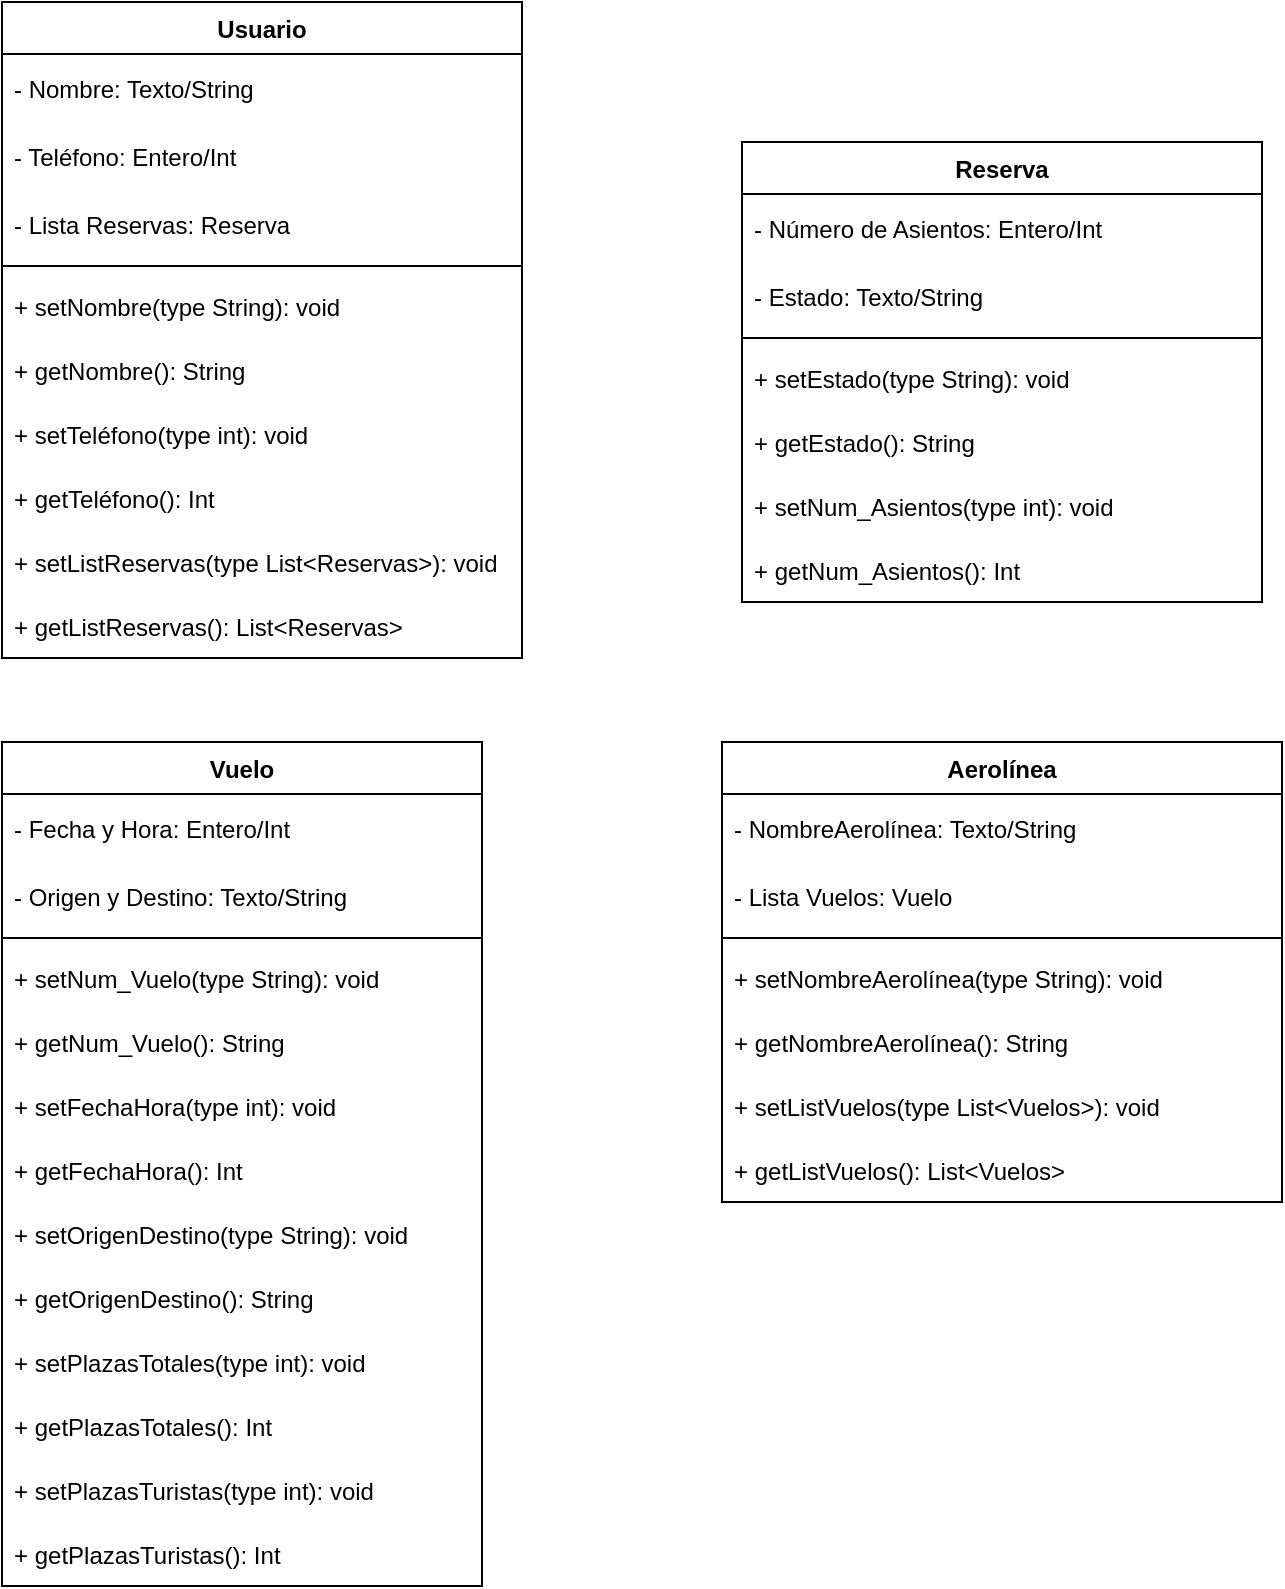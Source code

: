 <mxfile version="22.1.8" type="github">
  <diagram name="Página-1" id="x8U_Dv5Ob5EKD8kD6Ay6">
    <mxGraphModel dx="1434" dy="745" grid="1" gridSize="10" guides="1" tooltips="1" connect="1" arrows="1" fold="1" page="1" pageScale="1" pageWidth="827" pageHeight="1169" math="0" shadow="0">
      <root>
        <mxCell id="0" />
        <mxCell id="1" parent="0" />
        <mxCell id="F4CTMy18U6F5XihdKhC9-1" value="Usuario" style="swimlane;align=center;verticalAlign=middle;childLayout=stackLayout;horizontal=1;startSize=26;horizontalStack=0;resizeParent=1;resizeParentMax=0;resizeLast=0;collapsible=1;marginBottom=0;" vertex="1" parent="1">
          <mxGeometry x="120" y="70" width="260" height="328" as="geometry">
            <mxRectangle x="320" y="80" width="220" height="30" as="alternateBounds" />
          </mxGeometry>
        </mxCell>
        <mxCell id="F4CTMy18U6F5XihdKhC9-2" value="- Nombre: Texto/String" style="text;align=left;verticalAlign=middle;spacingLeft=4;spacingRight=4;overflow=hidden;rotatable=0;points=[[0,0.5],[1,0.5]];portConstraint=eastwest;labelBackgroundColor=none;" vertex="1" parent="F4CTMy18U6F5XihdKhC9-1">
          <mxGeometry y="26" width="260" height="34" as="geometry" />
        </mxCell>
        <mxCell id="F4CTMy18U6F5XihdKhC9-23" value="- Teléfono: Entero/Int" style="text;strokeColor=none;fillColor=none;align=left;verticalAlign=middle;spacingLeft=4;spacingRight=4;overflow=hidden;rotatable=0;points=[[0,0.5],[1,0.5]];portConstraint=eastwest;" vertex="1" parent="F4CTMy18U6F5XihdKhC9-1">
          <mxGeometry y="60" width="260" height="34" as="geometry" />
        </mxCell>
        <mxCell id="F4CTMy18U6F5XihdKhC9-26" value="- Lista Reservas: Reserva" style="text;strokeColor=none;fillColor=none;align=left;verticalAlign=middle;spacingLeft=4;spacingRight=4;overflow=hidden;rotatable=0;points=[[0,0.5],[1,0.5]];portConstraint=eastwest;" vertex="1" parent="F4CTMy18U6F5XihdKhC9-1">
          <mxGeometry y="94" width="260" height="34" as="geometry" />
        </mxCell>
        <mxCell id="F4CTMy18U6F5XihdKhC9-9" value="" style="line;strokeWidth=1;fillColor=none;align=left;verticalAlign=middle;spacingTop=-1;spacingLeft=3;spacingRight=3;rotatable=0;labelPosition=right;points=[];portConstraint=eastwest;strokeColor=inherit;" vertex="1" parent="F4CTMy18U6F5XihdKhC9-1">
          <mxGeometry y="128" width="260" height="8" as="geometry" />
        </mxCell>
        <mxCell id="F4CTMy18U6F5XihdKhC9-12" value="+ setNombre(type String): void" style="text;strokeColor=none;fillColor=none;align=left;verticalAlign=middle;spacingLeft=4;spacingRight=4;overflow=hidden;rotatable=0;points=[[0,0.5],[1,0.5]];portConstraint=eastwest;" vertex="1" parent="F4CTMy18U6F5XihdKhC9-1">
          <mxGeometry y="136" width="260" height="32" as="geometry" />
        </mxCell>
        <mxCell id="F4CTMy18U6F5XihdKhC9-13" value="+ getNombre(): String" style="text;strokeColor=none;fillColor=none;align=left;verticalAlign=middle;spacingLeft=4;spacingRight=4;overflow=hidden;rotatable=0;points=[[0,0.5],[1,0.5]];portConstraint=eastwest;" vertex="1" parent="F4CTMy18U6F5XihdKhC9-1">
          <mxGeometry y="168" width="260" height="32" as="geometry" />
        </mxCell>
        <mxCell id="F4CTMy18U6F5XihdKhC9-24" value="+ setTeléfono(type int): void" style="text;strokeColor=none;fillColor=none;align=left;verticalAlign=middle;spacingLeft=4;spacingRight=4;overflow=hidden;rotatable=0;points=[[0,0.5],[1,0.5]];portConstraint=eastwest;" vertex="1" parent="F4CTMy18U6F5XihdKhC9-1">
          <mxGeometry y="200" width="260" height="32" as="geometry" />
        </mxCell>
        <mxCell id="F4CTMy18U6F5XihdKhC9-25" value="+ getTeléfono(): Int" style="text;strokeColor=none;fillColor=none;align=left;verticalAlign=middle;spacingLeft=4;spacingRight=4;overflow=hidden;rotatable=0;points=[[0,0.5],[1,0.5]];portConstraint=eastwest;" vertex="1" parent="F4CTMy18U6F5XihdKhC9-1">
          <mxGeometry y="232" width="260" height="32" as="geometry" />
        </mxCell>
        <mxCell id="F4CTMy18U6F5XihdKhC9-27" value="+ setListReservas(type List&lt;Reservas&gt;): void" style="text;strokeColor=none;fillColor=none;align=left;verticalAlign=middle;spacingLeft=4;spacingRight=4;overflow=hidden;rotatable=0;points=[[0,0.5],[1,0.5]];portConstraint=eastwest;" vertex="1" parent="F4CTMy18U6F5XihdKhC9-1">
          <mxGeometry y="264" width="260" height="32" as="geometry" />
        </mxCell>
        <mxCell id="F4CTMy18U6F5XihdKhC9-28" value="+ getListReservas(): List&lt;Reservas&gt;" style="text;strokeColor=none;fillColor=none;align=left;verticalAlign=middle;spacingLeft=4;spacingRight=4;overflow=hidden;rotatable=0;points=[[0,0.5],[1,0.5]];portConstraint=eastwest;" vertex="1" parent="F4CTMy18U6F5XihdKhC9-1">
          <mxGeometry y="296" width="260" height="32" as="geometry" />
        </mxCell>
        <mxCell id="F4CTMy18U6F5XihdKhC9-29" value="Vuelo" style="swimlane;align=center;verticalAlign=middle;childLayout=stackLayout;horizontal=1;startSize=26;horizontalStack=0;resizeParent=1;resizeParentMax=0;resizeLast=0;collapsible=1;marginBottom=0;" vertex="1" parent="1">
          <mxGeometry x="120" y="440" width="240" height="422" as="geometry">
            <mxRectangle x="320" y="80" width="220" height="30" as="alternateBounds" />
          </mxGeometry>
        </mxCell>
        <mxCell id="F4CTMy18U6F5XihdKhC9-31" value="- Fecha y Hora: Entero/Int" style="text;strokeColor=none;fillColor=none;align=left;verticalAlign=middle;spacingLeft=4;spacingRight=4;overflow=hidden;rotatable=0;points=[[0,0.5],[1,0.5]];portConstraint=eastwest;" vertex="1" parent="F4CTMy18U6F5XihdKhC9-29">
          <mxGeometry y="26" width="240" height="34" as="geometry" />
        </mxCell>
        <mxCell id="F4CTMy18U6F5XihdKhC9-32" value="- Origen y Destino: Texto/String" style="text;strokeColor=none;fillColor=none;align=left;verticalAlign=middle;spacingLeft=4;spacingRight=4;overflow=hidden;rotatable=0;points=[[0,0.5],[1,0.5]];portConstraint=eastwest;" vertex="1" parent="F4CTMy18U6F5XihdKhC9-29">
          <mxGeometry y="60" width="240" height="34" as="geometry" />
        </mxCell>
        <mxCell id="F4CTMy18U6F5XihdKhC9-35" value="" style="line;strokeWidth=1;fillColor=none;align=left;verticalAlign=middle;spacingTop=-1;spacingLeft=3;spacingRight=3;rotatable=0;labelPosition=right;points=[];portConstraint=eastwest;strokeColor=inherit;" vertex="1" parent="F4CTMy18U6F5XihdKhC9-29">
          <mxGeometry y="94" width="240" height="8" as="geometry" />
        </mxCell>
        <mxCell id="F4CTMy18U6F5XihdKhC9-36" value="+ setNum_Vuelo(type String): void" style="text;strokeColor=none;fillColor=none;align=left;verticalAlign=middle;spacingLeft=4;spacingRight=4;overflow=hidden;rotatable=0;points=[[0,0.5],[1,0.5]];portConstraint=eastwest;" vertex="1" parent="F4CTMy18U6F5XihdKhC9-29">
          <mxGeometry y="102" width="240" height="32" as="geometry" />
        </mxCell>
        <mxCell id="F4CTMy18U6F5XihdKhC9-37" value="+ getNum_Vuelo(): String" style="text;strokeColor=none;fillColor=none;align=left;verticalAlign=middle;spacingLeft=4;spacingRight=4;overflow=hidden;rotatable=0;points=[[0,0.5],[1,0.5]];portConstraint=eastwest;" vertex="1" parent="F4CTMy18U6F5XihdKhC9-29">
          <mxGeometry y="134" width="240" height="32" as="geometry" />
        </mxCell>
        <mxCell id="F4CTMy18U6F5XihdKhC9-38" value="+ setFechaHora(type int): void" style="text;strokeColor=none;fillColor=none;align=left;verticalAlign=middle;spacingLeft=4;spacingRight=4;overflow=hidden;rotatable=0;points=[[0,0.5],[1,0.5]];portConstraint=eastwest;" vertex="1" parent="F4CTMy18U6F5XihdKhC9-29">
          <mxGeometry y="166" width="240" height="32" as="geometry" />
        </mxCell>
        <mxCell id="F4CTMy18U6F5XihdKhC9-39" value="+ getFechaHora(): Int" style="text;strokeColor=none;fillColor=none;align=left;verticalAlign=middle;spacingLeft=4;spacingRight=4;overflow=hidden;rotatable=0;points=[[0,0.5],[1,0.5]];portConstraint=eastwest;" vertex="1" parent="F4CTMy18U6F5XihdKhC9-29">
          <mxGeometry y="198" width="240" height="32" as="geometry" />
        </mxCell>
        <mxCell id="F4CTMy18U6F5XihdKhC9-40" value="+ setOrigenDestino(type String): void" style="text;strokeColor=none;fillColor=none;align=left;verticalAlign=middle;spacingLeft=4;spacingRight=4;overflow=hidden;rotatable=0;points=[[0,0.5],[1,0.5]];portConstraint=eastwest;" vertex="1" parent="F4CTMy18U6F5XihdKhC9-29">
          <mxGeometry y="230" width="240" height="32" as="geometry" />
        </mxCell>
        <mxCell id="F4CTMy18U6F5XihdKhC9-41" value="+ getOrigenDestino(): String" style="text;strokeColor=none;fillColor=none;align=left;verticalAlign=middle;spacingLeft=4;spacingRight=4;overflow=hidden;rotatable=0;points=[[0,0.5],[1,0.5]];portConstraint=eastwest;" vertex="1" parent="F4CTMy18U6F5XihdKhC9-29">
          <mxGeometry y="262" width="240" height="32" as="geometry" />
        </mxCell>
        <mxCell id="F4CTMy18U6F5XihdKhC9-42" value="+ setPlazasTotales(type int): void" style="text;strokeColor=none;fillColor=none;align=left;verticalAlign=middle;spacingLeft=4;spacingRight=4;overflow=hidden;rotatable=0;points=[[0,0.5],[1,0.5]];portConstraint=eastwest;" vertex="1" parent="F4CTMy18U6F5XihdKhC9-29">
          <mxGeometry y="294" width="240" height="32" as="geometry" />
        </mxCell>
        <mxCell id="F4CTMy18U6F5XihdKhC9-43" value="+ getPlazasTotales(): Int" style="text;strokeColor=none;fillColor=none;align=left;verticalAlign=middle;spacingLeft=4;spacingRight=4;overflow=hidden;rotatable=0;points=[[0,0.5],[1,0.5]];portConstraint=eastwest;" vertex="1" parent="F4CTMy18U6F5XihdKhC9-29">
          <mxGeometry y="326" width="240" height="32" as="geometry" />
        </mxCell>
        <mxCell id="F4CTMy18U6F5XihdKhC9-44" value="+ setPlazasTuristas(type int): void" style="text;strokeColor=none;fillColor=none;align=left;verticalAlign=middle;spacingLeft=4;spacingRight=4;overflow=hidden;rotatable=0;points=[[0,0.5],[1,0.5]];portConstraint=eastwest;" vertex="1" parent="F4CTMy18U6F5XihdKhC9-29">
          <mxGeometry y="358" width="240" height="32" as="geometry" />
        </mxCell>
        <mxCell id="F4CTMy18U6F5XihdKhC9-45" value="+ getPlazasTuristas(): Int" style="text;strokeColor=none;fillColor=none;align=left;verticalAlign=middle;spacingLeft=4;spacingRight=4;overflow=hidden;rotatable=0;points=[[0,0.5],[1,0.5]];portConstraint=eastwest;" vertex="1" parent="F4CTMy18U6F5XihdKhC9-29">
          <mxGeometry y="390" width="240" height="32" as="geometry" />
        </mxCell>
        <mxCell id="F4CTMy18U6F5XihdKhC9-47" value="Reserva" style="swimlane;align=center;verticalAlign=middle;childLayout=stackLayout;horizontal=1;startSize=26;horizontalStack=0;resizeParent=1;resizeParentMax=0;resizeLast=0;collapsible=1;marginBottom=0;" vertex="1" parent="1">
          <mxGeometry x="490" y="140" width="260" height="230" as="geometry">
            <mxRectangle x="320" y="80" width="220" height="30" as="alternateBounds" />
          </mxGeometry>
        </mxCell>
        <mxCell id="F4CTMy18U6F5XihdKhC9-49" value="- Número de Asientos: Entero/Int" style="text;strokeColor=none;fillColor=none;align=left;verticalAlign=middle;spacingLeft=4;spacingRight=4;overflow=hidden;rotatable=0;points=[[0,0.5],[1,0.5]];portConstraint=eastwest;" vertex="1" parent="F4CTMy18U6F5XihdKhC9-47">
          <mxGeometry y="26" width="260" height="34" as="geometry" />
        </mxCell>
        <mxCell id="F4CTMy18U6F5XihdKhC9-48" value="- Estado: Texto/String" style="text;align=left;verticalAlign=middle;spacingLeft=4;spacingRight=4;overflow=hidden;rotatable=0;points=[[0,0.5],[1,0.5]];portConstraint=eastwest;labelBackgroundColor=none;" vertex="1" parent="F4CTMy18U6F5XihdKhC9-47">
          <mxGeometry y="60" width="260" height="34" as="geometry" />
        </mxCell>
        <mxCell id="F4CTMy18U6F5XihdKhC9-51" value="" style="line;strokeWidth=1;fillColor=none;align=left;verticalAlign=middle;spacingTop=-1;spacingLeft=3;spacingRight=3;rotatable=0;labelPosition=right;points=[];portConstraint=eastwest;strokeColor=inherit;" vertex="1" parent="F4CTMy18U6F5XihdKhC9-47">
          <mxGeometry y="94" width="260" height="8" as="geometry" />
        </mxCell>
        <mxCell id="F4CTMy18U6F5XihdKhC9-52" value="+ setEstado(type String): void" style="text;strokeColor=none;fillColor=none;align=left;verticalAlign=middle;spacingLeft=4;spacingRight=4;overflow=hidden;rotatable=0;points=[[0,0.5],[1,0.5]];portConstraint=eastwest;" vertex="1" parent="F4CTMy18U6F5XihdKhC9-47">
          <mxGeometry y="102" width="260" height="32" as="geometry" />
        </mxCell>
        <mxCell id="F4CTMy18U6F5XihdKhC9-53" value="+ getEstado(): String" style="text;strokeColor=none;fillColor=none;align=left;verticalAlign=middle;spacingLeft=4;spacingRight=4;overflow=hidden;rotatable=0;points=[[0,0.5],[1,0.5]];portConstraint=eastwest;" vertex="1" parent="F4CTMy18U6F5XihdKhC9-47">
          <mxGeometry y="134" width="260" height="32" as="geometry" />
        </mxCell>
        <mxCell id="F4CTMy18U6F5XihdKhC9-54" value="+ setNum_Asientos(type int): void" style="text;strokeColor=none;fillColor=none;align=left;verticalAlign=middle;spacingLeft=4;spacingRight=4;overflow=hidden;rotatable=0;points=[[0,0.5],[1,0.5]];portConstraint=eastwest;" vertex="1" parent="F4CTMy18U6F5XihdKhC9-47">
          <mxGeometry y="166" width="260" height="32" as="geometry" />
        </mxCell>
        <mxCell id="F4CTMy18U6F5XihdKhC9-55" value="+ getNum_Asientos(): Int" style="text;strokeColor=none;fillColor=none;align=left;verticalAlign=middle;spacingLeft=4;spacingRight=4;overflow=hidden;rotatable=0;points=[[0,0.5],[1,0.5]];portConstraint=eastwest;" vertex="1" parent="F4CTMy18U6F5XihdKhC9-47">
          <mxGeometry y="198" width="260" height="32" as="geometry" />
        </mxCell>
        <mxCell id="F4CTMy18U6F5XihdKhC9-58" value="Aerolínea" style="swimlane;align=center;verticalAlign=middle;childLayout=stackLayout;horizontal=1;startSize=26;horizontalStack=0;resizeParent=1;resizeParentMax=0;resizeLast=0;collapsible=1;marginBottom=0;" vertex="1" parent="1">
          <mxGeometry x="480" y="440" width="280" height="230" as="geometry">
            <mxRectangle x="320" y="80" width="220" height="30" as="alternateBounds" />
          </mxGeometry>
        </mxCell>
        <mxCell id="F4CTMy18U6F5XihdKhC9-46" value="- NombreAerolínea: Texto/String" style="text;strokeColor=none;fillColor=none;align=left;verticalAlign=middle;spacingLeft=4;spacingRight=4;overflow=hidden;rotatable=0;points=[[0,0.5],[1,0.5]];portConstraint=eastwest;" vertex="1" parent="F4CTMy18U6F5XihdKhC9-58">
          <mxGeometry y="26" width="280" height="34" as="geometry" />
        </mxCell>
        <mxCell id="F4CTMy18U6F5XihdKhC9-59" value="- Lista Vuelos: Vuelo" style="text;strokeColor=none;fillColor=none;align=left;verticalAlign=middle;spacingLeft=4;spacingRight=4;overflow=hidden;rotatable=0;points=[[0,0.5],[1,0.5]];portConstraint=eastwest;" vertex="1" parent="F4CTMy18U6F5XihdKhC9-58">
          <mxGeometry y="60" width="280" height="34" as="geometry" />
        </mxCell>
        <mxCell id="F4CTMy18U6F5XihdKhC9-61" value="" style="line;strokeWidth=1;fillColor=none;align=left;verticalAlign=middle;spacingTop=-1;spacingLeft=3;spacingRight=3;rotatable=0;labelPosition=right;points=[];portConstraint=eastwest;strokeColor=inherit;" vertex="1" parent="F4CTMy18U6F5XihdKhC9-58">
          <mxGeometry y="94" width="280" height="8" as="geometry" />
        </mxCell>
        <mxCell id="F4CTMy18U6F5XihdKhC9-68" value="+ setNombreAerolínea(type String): void" style="text;strokeColor=none;fillColor=none;align=left;verticalAlign=middle;spacingLeft=4;spacingRight=4;overflow=hidden;rotatable=0;points=[[0,0.5],[1,0.5]];portConstraint=eastwest;" vertex="1" parent="F4CTMy18U6F5XihdKhC9-58">
          <mxGeometry y="102" width="280" height="32" as="geometry" />
        </mxCell>
        <mxCell id="F4CTMy18U6F5XihdKhC9-69" value="+ getNombreAerolínea(): String" style="text;strokeColor=none;fillColor=none;align=left;verticalAlign=middle;spacingLeft=4;spacingRight=4;overflow=hidden;rotatable=0;points=[[0,0.5],[1,0.5]];portConstraint=eastwest;" vertex="1" parent="F4CTMy18U6F5XihdKhC9-58">
          <mxGeometry y="134" width="280" height="32" as="geometry" />
        </mxCell>
        <mxCell id="F4CTMy18U6F5XihdKhC9-66" value="+ setListVuelos(type List&lt;Vuelos&gt;): void" style="text;strokeColor=none;fillColor=none;align=left;verticalAlign=middle;spacingLeft=4;spacingRight=4;overflow=hidden;rotatable=0;points=[[0,0.5],[1,0.5]];portConstraint=eastwest;" vertex="1" parent="F4CTMy18U6F5XihdKhC9-58">
          <mxGeometry y="166" width="280" height="32" as="geometry" />
        </mxCell>
        <mxCell id="F4CTMy18U6F5XihdKhC9-67" value="+ getListVuelos(): List&lt;Vuelos&gt;" style="text;strokeColor=none;fillColor=none;align=left;verticalAlign=middle;spacingLeft=4;spacingRight=4;overflow=hidden;rotatable=0;points=[[0,0.5],[1,0.5]];portConstraint=eastwest;" vertex="1" parent="F4CTMy18U6F5XihdKhC9-58">
          <mxGeometry y="198" width="280" height="32" as="geometry" />
        </mxCell>
      </root>
    </mxGraphModel>
  </diagram>
</mxfile>
